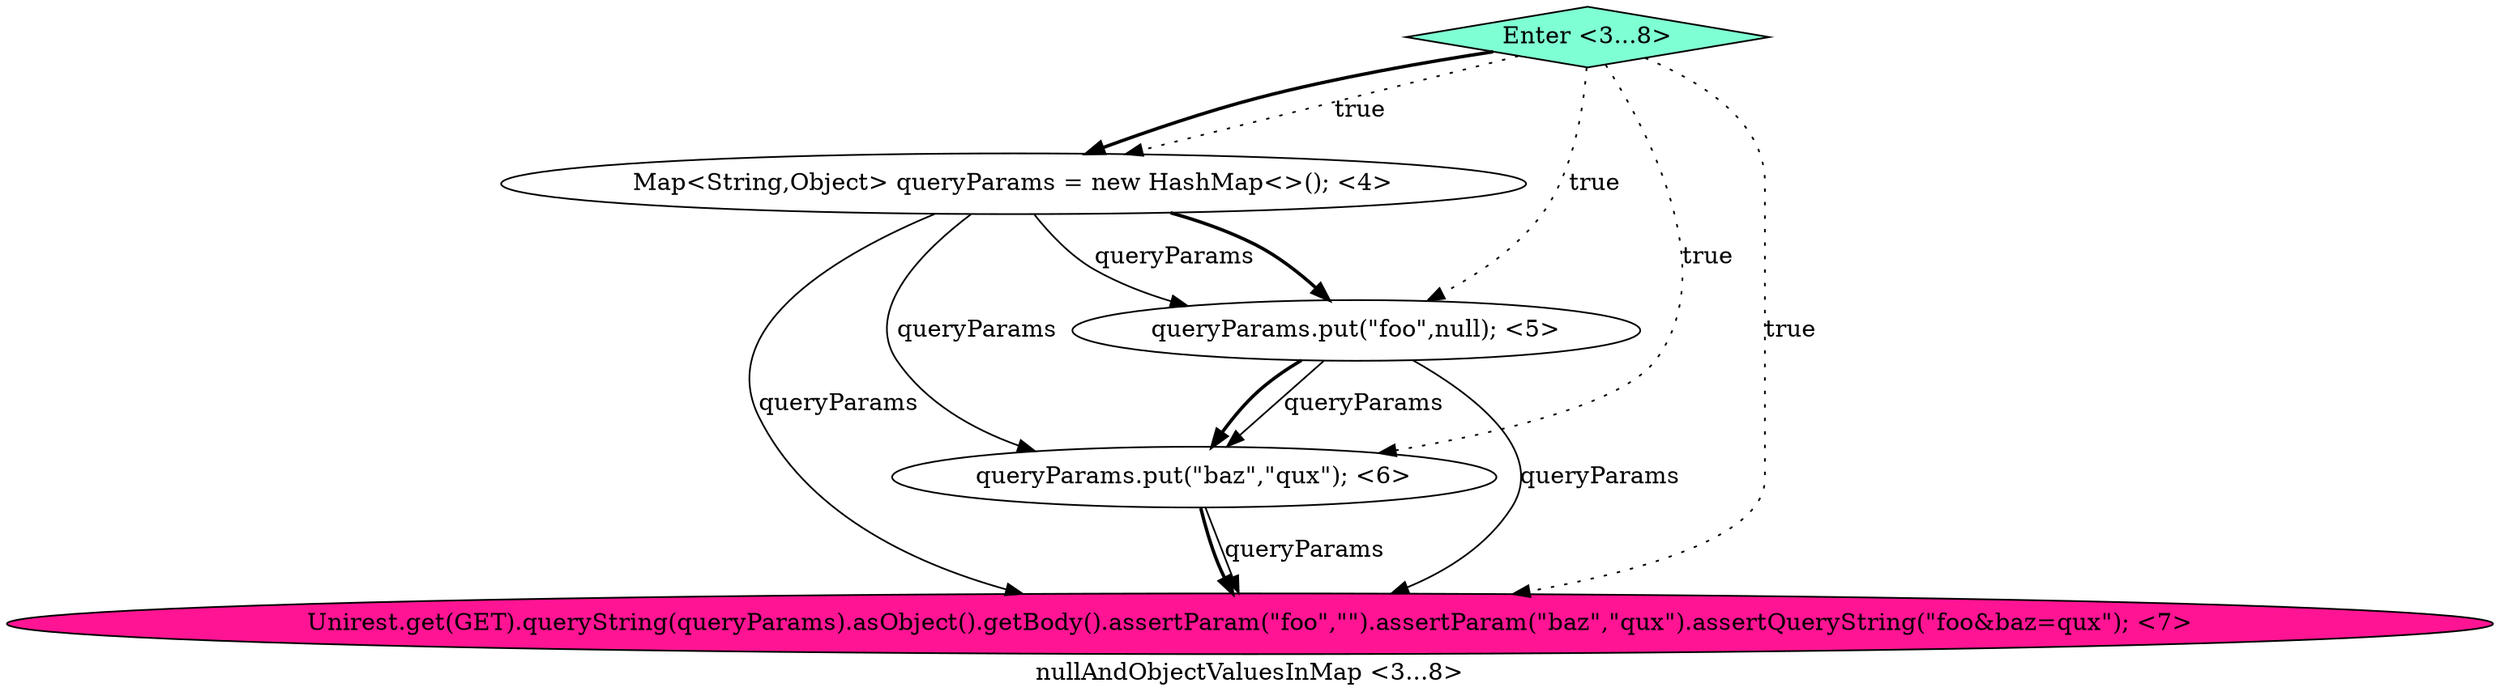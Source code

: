 digraph PDG {
label = "nullAndObjectValuesInMap <3...8>";
0.0 [style = filled, label = "Map<String,Object> queryParams = new HashMap<>(); <4>", fillcolor = white, shape = ellipse];
0.3 [style = filled, label = "Unirest.get(GET).queryString(queryParams).asObject().getBody().assertParam(\"foo\",\"\").assertParam(\"baz\",\"qux\").assertQueryString(\"foo&baz=qux\"); <7>", fillcolor = deeppink, shape = ellipse];
0.4 [style = filled, label = "Enter <3...8>", fillcolor = aquamarine, shape = diamond];
0.1 [style = filled, label = "queryParams.put(\"foo\",null); <5>", fillcolor = white, shape = ellipse];
0.2 [style = filled, label = "queryParams.put(\"baz\",\"qux\"); <6>", fillcolor = white, shape = ellipse];
0.0 -> 0.1 [style = solid, label="queryParams"];
0.0 -> 0.1 [style = bold, label=""];
0.0 -> 0.2 [style = solid, label="queryParams"];
0.0 -> 0.3 [style = solid, label="queryParams"];
0.1 -> 0.2 [style = solid, label="queryParams"];
0.1 -> 0.2 [style = bold, label=""];
0.1 -> 0.3 [style = solid, label="queryParams"];
0.2 -> 0.3 [style = solid, label="queryParams"];
0.2 -> 0.3 [style = bold, label=""];
0.4 -> 0.0 [style = dotted, label="true"];
0.4 -> 0.0 [style = bold, label=""];
0.4 -> 0.1 [style = dotted, label="true"];
0.4 -> 0.2 [style = dotted, label="true"];
0.4 -> 0.3 [style = dotted, label="true"];
}
